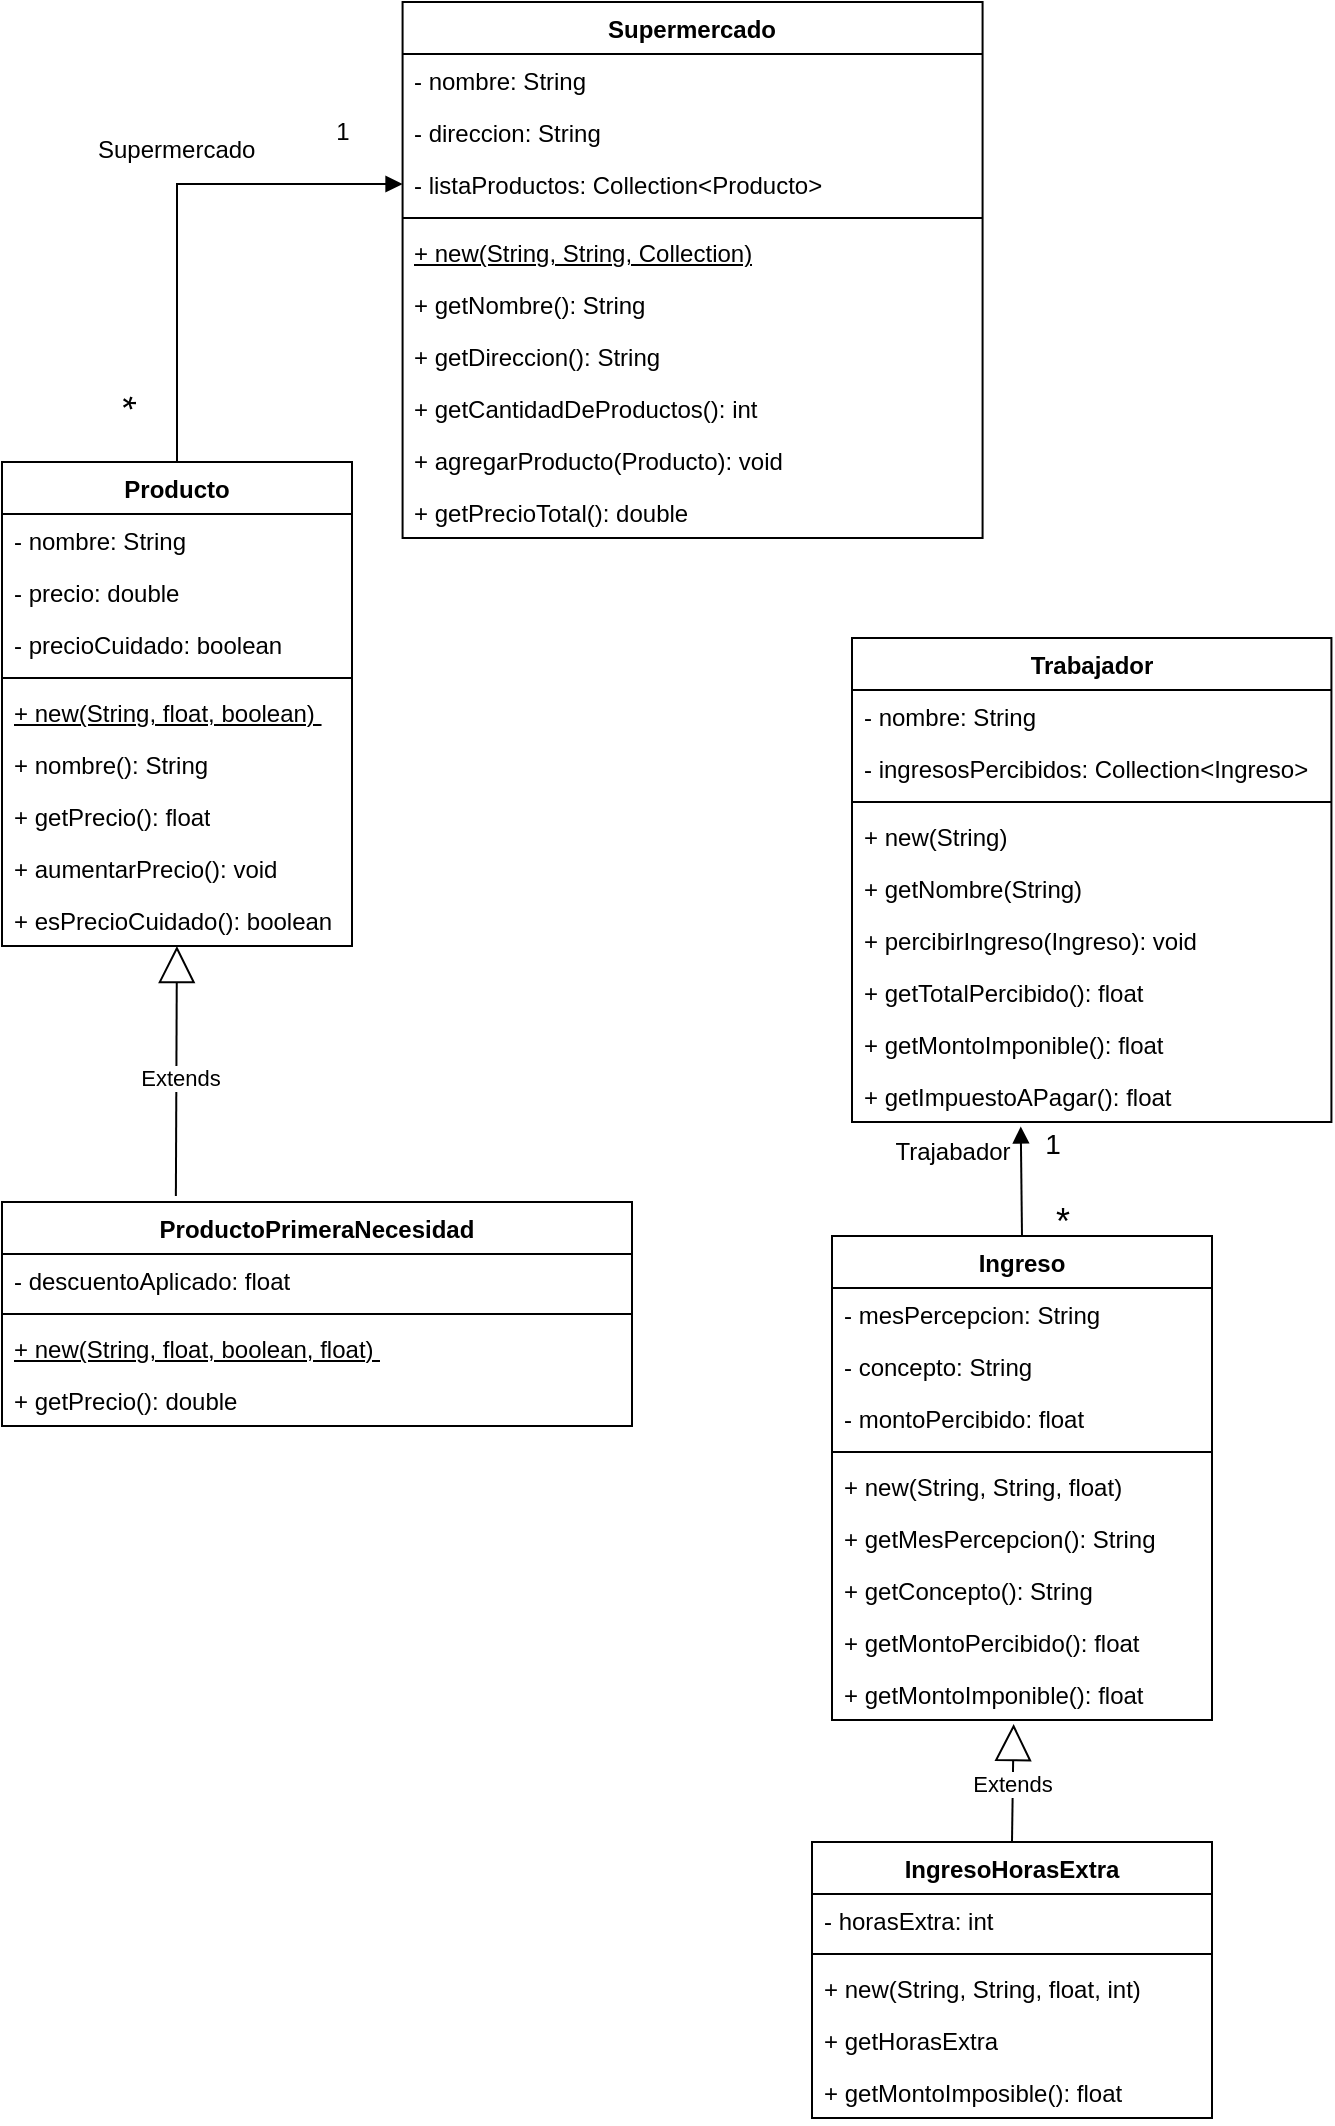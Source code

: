 <mxfile version="21.8.2" type="google">
  <diagram name="Página-1" id="gVelD7IEqayBYZP8xWX6">
    <mxGraphModel grid="1" page="1" gridSize="10" guides="1" tooltips="1" connect="1" arrows="1" fold="1" pageScale="1" pageWidth="827" pageHeight="1169" math="0" shadow="0">
      <root>
        <mxCell id="0" />
        <mxCell id="1" parent="0" />
        <mxCell id="ZzuAOKONplowACX3OoTN-1" value="Producto" style="swimlane;fontStyle=1;align=center;verticalAlign=top;childLayout=stackLayout;horizontal=1;startSize=26;horizontalStack=0;resizeParent=1;resizeParentMax=0;resizeLast=0;collapsible=1;marginBottom=0;whiteSpace=wrap;html=1;" vertex="1" parent="1">
          <mxGeometry x="15" y="270" width="175" height="242" as="geometry" />
        </mxCell>
        <mxCell id="ZzuAOKONplowACX3OoTN-2" value="- nombre: String" style="text;strokeColor=none;fillColor=none;align=left;verticalAlign=top;spacingLeft=4;spacingRight=4;overflow=hidden;rotatable=0;points=[[0,0.5],[1,0.5]];portConstraint=eastwest;whiteSpace=wrap;html=1;" vertex="1" parent="ZzuAOKONplowACX3OoTN-1">
          <mxGeometry y="26" width="175" height="26" as="geometry" />
        </mxCell>
        <mxCell id="ZzuAOKONplowACX3OoTN-5" value="- precio: double" style="text;strokeColor=none;fillColor=none;align=left;verticalAlign=top;spacingLeft=4;spacingRight=4;overflow=hidden;rotatable=0;points=[[0,0.5],[1,0.5]];portConstraint=eastwest;whiteSpace=wrap;html=1;" vertex="1" parent="ZzuAOKONplowACX3OoTN-1">
          <mxGeometry y="52" width="175" height="26" as="geometry" />
        </mxCell>
        <mxCell id="ZzuAOKONplowACX3OoTN-6" value="- precioCuidado: boolean" style="text;strokeColor=none;fillColor=none;align=left;verticalAlign=top;spacingLeft=4;spacingRight=4;overflow=hidden;rotatable=0;points=[[0,0.5],[1,0.5]];portConstraint=eastwest;whiteSpace=wrap;html=1;" vertex="1" parent="ZzuAOKONplowACX3OoTN-1">
          <mxGeometry y="78" width="175" height="26" as="geometry" />
        </mxCell>
        <mxCell id="ZzuAOKONplowACX3OoTN-3" value="" style="line;strokeWidth=1;fillColor=none;align=left;verticalAlign=middle;spacingTop=-1;spacingLeft=3;spacingRight=3;rotatable=0;labelPosition=right;points=[];portConstraint=eastwest;strokeColor=inherit;" vertex="1" parent="ZzuAOKONplowACX3OoTN-1">
          <mxGeometry y="104" width="175" height="8" as="geometry" />
        </mxCell>
        <mxCell id="ZzuAOKONplowACX3OoTN-4" value="&lt;u&gt;+ new(String, float, boolean)&amp;nbsp;&lt;/u&gt;" style="text;strokeColor=none;fillColor=none;align=left;verticalAlign=top;spacingLeft=4;spacingRight=4;overflow=hidden;rotatable=0;points=[[0,0.5],[1,0.5]];portConstraint=eastwest;whiteSpace=wrap;html=1;" vertex="1" parent="ZzuAOKONplowACX3OoTN-1">
          <mxGeometry y="112" width="175" height="26" as="geometry" />
        </mxCell>
        <mxCell id="ZzuAOKONplowACX3OoTN-38" value="+ nombre(): String" style="text;strokeColor=none;fillColor=none;align=left;verticalAlign=top;spacingLeft=4;spacingRight=4;overflow=hidden;rotatable=0;points=[[0,0.5],[1,0.5]];portConstraint=eastwest;whiteSpace=wrap;html=1;" vertex="1" parent="ZzuAOKONplowACX3OoTN-1">
          <mxGeometry y="138" width="175" height="26" as="geometry" />
        </mxCell>
        <mxCell id="ZzuAOKONplowACX3OoTN-14" value="+ getPrecio(): float" style="text;strokeColor=none;fillColor=none;align=left;verticalAlign=top;spacingLeft=4;spacingRight=4;overflow=hidden;rotatable=0;points=[[0,0.5],[1,0.5]];portConstraint=eastwest;whiteSpace=wrap;html=1;" vertex="1" parent="ZzuAOKONplowACX3OoTN-1">
          <mxGeometry y="164" width="175" height="26" as="geometry" />
        </mxCell>
        <mxCell id="ZzuAOKONplowACX3OoTN-40" value="+ aumentarPrecio(): void" style="text;strokeColor=none;fillColor=none;align=left;verticalAlign=top;spacingLeft=4;spacingRight=4;overflow=hidden;rotatable=0;points=[[0,0.5],[1,0.5]];portConstraint=eastwest;whiteSpace=wrap;html=1;" vertex="1" parent="ZzuAOKONplowACX3OoTN-1">
          <mxGeometry y="190" width="175" height="26" as="geometry" />
        </mxCell>
        <mxCell id="ZzuAOKONplowACX3OoTN-41" value="+ esPrecioCuidado(): boolean" style="text;strokeColor=none;fillColor=none;align=left;verticalAlign=top;spacingLeft=4;spacingRight=4;overflow=hidden;rotatable=0;points=[[0,0.5],[1,0.5]];portConstraint=eastwest;whiteSpace=wrap;html=1;" vertex="1" parent="ZzuAOKONplowACX3OoTN-1">
          <mxGeometry y="216" width="175" height="26" as="geometry" />
        </mxCell>
        <mxCell id="ZzuAOKONplowACX3OoTN-7" value="Supermercado" style="swimlane;fontStyle=1;align=center;verticalAlign=top;childLayout=stackLayout;horizontal=1;startSize=26;horizontalStack=0;resizeParent=1;resizeParentMax=0;resizeLast=0;collapsible=1;marginBottom=0;whiteSpace=wrap;html=1;" vertex="1" parent="1">
          <mxGeometry x="215.29" y="40" width="290" height="268" as="geometry" />
        </mxCell>
        <mxCell id="ZzuAOKONplowACX3OoTN-8" value="- nombre: String" style="text;strokeColor=none;fillColor=none;align=left;verticalAlign=top;spacingLeft=4;spacingRight=4;overflow=hidden;rotatable=0;points=[[0,0.5],[1,0.5]];portConstraint=eastwest;whiteSpace=wrap;html=1;" vertex="1" parent="ZzuAOKONplowACX3OoTN-7">
          <mxGeometry y="26" width="290" height="26" as="geometry" />
        </mxCell>
        <mxCell id="ZzuAOKONplowACX3OoTN-11" value="- direccion: String" style="text;strokeColor=none;fillColor=none;align=left;verticalAlign=top;spacingLeft=4;spacingRight=4;overflow=hidden;rotatable=0;points=[[0,0.5],[1,0.5]];portConstraint=eastwest;whiteSpace=wrap;html=1;" vertex="1" parent="ZzuAOKONplowACX3OoTN-7">
          <mxGeometry y="52" width="290" height="26" as="geometry" />
        </mxCell>
        <mxCell id="ZzuAOKONplowACX3OoTN-12" value="- listaProductos: Collection&amp;lt;Producto&amp;gt;" style="text;strokeColor=none;fillColor=none;align=left;verticalAlign=top;spacingLeft=4;spacingRight=4;overflow=hidden;rotatable=0;points=[[0,0.5],[1,0.5]];portConstraint=eastwest;whiteSpace=wrap;html=1;" vertex="1" parent="ZzuAOKONplowACX3OoTN-7">
          <mxGeometry y="78" width="290" height="26" as="geometry" />
        </mxCell>
        <mxCell id="ZzuAOKONplowACX3OoTN-9" value="" style="line;strokeWidth=1;fillColor=none;align=left;verticalAlign=middle;spacingTop=-1;spacingLeft=3;spacingRight=3;rotatable=0;labelPosition=right;points=[];portConstraint=eastwest;strokeColor=inherit;" vertex="1" parent="ZzuAOKONplowACX3OoTN-7">
          <mxGeometry y="104" width="290" height="8" as="geometry" />
        </mxCell>
        <mxCell id="ZzuAOKONplowACX3OoTN-10" value="&lt;u&gt;+ new(String, String, Collection)&lt;/u&gt;" style="text;strokeColor=none;fillColor=none;align=left;verticalAlign=top;spacingLeft=4;spacingRight=4;overflow=hidden;rotatable=0;points=[[0,0.5],[1,0.5]];portConstraint=eastwest;whiteSpace=wrap;html=1;" vertex="1" parent="ZzuAOKONplowACX3OoTN-7">
          <mxGeometry y="112" width="290" height="26" as="geometry" />
        </mxCell>
        <mxCell id="VhFyCScX7nork6Y9oGKi-1" value="+ getNombre(): String" style="text;strokeColor=none;fillColor=none;align=left;verticalAlign=top;spacingLeft=4;spacingRight=4;overflow=hidden;rotatable=0;points=[[0,0.5],[1,0.5]];portConstraint=eastwest;whiteSpace=wrap;html=1;" vertex="1" parent="ZzuAOKONplowACX3OoTN-7">
          <mxGeometry y="138" width="290" height="26" as="geometry" />
        </mxCell>
        <mxCell id="VhFyCScX7nork6Y9oGKi-2" value="+ getDireccion(): String" style="text;strokeColor=none;fillColor=none;align=left;verticalAlign=top;spacingLeft=4;spacingRight=4;overflow=hidden;rotatable=0;points=[[0,0.5],[1,0.5]];portConstraint=eastwest;whiteSpace=wrap;html=1;" vertex="1" parent="ZzuAOKONplowACX3OoTN-7">
          <mxGeometry y="164" width="290" height="26" as="geometry" />
        </mxCell>
        <mxCell id="ZzuAOKONplowACX3OoTN-39" value="+ getCantidadDeProductos(): int" style="text;strokeColor=none;fillColor=none;align=left;verticalAlign=top;spacingLeft=4;spacingRight=4;overflow=hidden;rotatable=0;points=[[0,0.5],[1,0.5]];portConstraint=eastwest;whiteSpace=wrap;html=1;" vertex="1" parent="ZzuAOKONplowACX3OoTN-7">
          <mxGeometry y="190" width="290" height="26" as="geometry" />
        </mxCell>
        <mxCell id="VhFyCScX7nork6Y9oGKi-3" value="+ agregarProducto(Producto): void" style="text;strokeColor=none;fillColor=none;align=left;verticalAlign=top;spacingLeft=4;spacingRight=4;overflow=hidden;rotatable=0;points=[[0,0.5],[1,0.5]];portConstraint=eastwest;whiteSpace=wrap;html=1;" vertex="1" parent="ZzuAOKONplowACX3OoTN-7">
          <mxGeometry y="216" width="290" height="26" as="geometry" />
        </mxCell>
        <mxCell id="ZzuAOKONplowACX3OoTN-13" value="+ getPrecioTotal(): double" style="text;strokeColor=none;fillColor=none;align=left;verticalAlign=top;spacingLeft=4;spacingRight=4;overflow=hidden;rotatable=0;points=[[0,0.5],[1,0.5]];portConstraint=eastwest;whiteSpace=wrap;html=1;" vertex="1" parent="ZzuAOKONplowACX3OoTN-7">
          <mxGeometry y="242" width="290" height="26" as="geometry" />
        </mxCell>
        <mxCell id="ZzuAOKONplowACX3OoTN-19" value="Extends" style="endArrow=block;endSize=16;endFill=0;html=1;rounded=0;exitX=0.276;exitY=-0.027;exitDx=0;exitDy=0;exitPerimeter=0;" edge="1" parent="1" source="VhFyCScX7nork6Y9oGKi-7" target="ZzuAOKONplowACX3OoTN-41">
          <mxGeometry x="-0.058" y="-2" width="160" relative="1" as="geometry">
            <mxPoint x="110" y="630" as="sourcePoint" />
            <mxPoint x="100" y="520" as="targetPoint" />
            <Array as="points" />
            <mxPoint as="offset" />
          </mxGeometry>
        </mxCell>
        <mxCell id="VhFyCScX7nork6Y9oGKi-7" value="ProductoPrimeraNecesidad" style="swimlane;fontStyle=1;align=center;verticalAlign=top;childLayout=stackLayout;horizontal=1;startSize=26;horizontalStack=0;resizeParent=1;resizeParentMax=0;resizeLast=0;collapsible=1;marginBottom=0;whiteSpace=wrap;html=1;" vertex="1" parent="1">
          <mxGeometry x="15" y="640" width="315" height="112" as="geometry" />
        </mxCell>
        <mxCell id="VhFyCScX7nork6Y9oGKi-8" value="- descuentoAplicado: float" style="text;strokeColor=none;fillColor=none;align=left;verticalAlign=top;spacingLeft=4;spacingRight=4;overflow=hidden;rotatable=0;points=[[0,0.5],[1,0.5]];portConstraint=eastwest;whiteSpace=wrap;html=1;" vertex="1" parent="VhFyCScX7nork6Y9oGKi-7">
          <mxGeometry y="26" width="315" height="26" as="geometry" />
        </mxCell>
        <mxCell id="VhFyCScX7nork6Y9oGKi-9" value="" style="line;strokeWidth=1;fillColor=none;align=left;verticalAlign=middle;spacingTop=-1;spacingLeft=3;spacingRight=3;rotatable=0;labelPosition=right;points=[];portConstraint=eastwest;strokeColor=inherit;" vertex="1" parent="VhFyCScX7nork6Y9oGKi-7">
          <mxGeometry y="52" width="315" height="8" as="geometry" />
        </mxCell>
        <mxCell id="VhFyCScX7nork6Y9oGKi-10" value="&lt;u&gt;+ new(String, float, boolean, float)&amp;nbsp;&lt;/u&gt;" style="text;strokeColor=none;fillColor=none;align=left;verticalAlign=top;spacingLeft=4;spacingRight=4;overflow=hidden;rotatable=0;points=[[0,0.5],[1,0.5]];portConstraint=eastwest;whiteSpace=wrap;html=1;" vertex="1" parent="VhFyCScX7nork6Y9oGKi-7">
          <mxGeometry y="60" width="315" height="26" as="geometry" />
        </mxCell>
        <mxCell id="VhFyCScX7nork6Y9oGKi-12" value="+ getPrecio(): double" style="text;strokeColor=none;fillColor=none;align=left;verticalAlign=top;spacingLeft=4;spacingRight=4;overflow=hidden;rotatable=0;points=[[0,0.5],[1,0.5]];portConstraint=eastwest;whiteSpace=wrap;html=1;" vertex="1" parent="VhFyCScX7nork6Y9oGKi-7">
          <mxGeometry y="86" width="315" height="26" as="geometry" />
        </mxCell>
        <mxCell id="VhFyCScX7nork6Y9oGKi-13" value="Trabajador" style="swimlane;fontStyle=1;align=center;verticalAlign=top;childLayout=stackLayout;horizontal=1;startSize=26;horizontalStack=0;resizeParent=1;resizeParentMax=0;resizeLast=0;collapsible=1;marginBottom=0;whiteSpace=wrap;html=1;" vertex="1" parent="1">
          <mxGeometry x="440" y="358" width="239.71" height="242" as="geometry" />
        </mxCell>
        <mxCell id="VhFyCScX7nork6Y9oGKi-14" value="- nombre: String" style="text;strokeColor=none;fillColor=none;align=left;verticalAlign=top;spacingLeft=4;spacingRight=4;overflow=hidden;rotatable=0;points=[[0,0.5],[1,0.5]];portConstraint=eastwest;whiteSpace=wrap;html=1;" vertex="1" parent="VhFyCScX7nork6Y9oGKi-13">
          <mxGeometry y="26" width="239.71" height="26" as="geometry" />
        </mxCell>
        <mxCell id="VhFyCScX7nork6Y9oGKi-17" value="- ingresosPercibidos: Collection&amp;lt;Ingreso&amp;gt;" style="text;strokeColor=none;fillColor=none;align=left;verticalAlign=top;spacingLeft=4;spacingRight=4;overflow=hidden;rotatable=0;points=[[0,0.5],[1,0.5]];portConstraint=eastwest;whiteSpace=wrap;html=1;" vertex="1" parent="VhFyCScX7nork6Y9oGKi-13">
          <mxGeometry y="52" width="239.71" height="26" as="geometry" />
        </mxCell>
        <mxCell id="VhFyCScX7nork6Y9oGKi-15" value="" style="line;strokeWidth=1;fillColor=none;align=left;verticalAlign=middle;spacingTop=-1;spacingLeft=3;spacingRight=3;rotatable=0;labelPosition=right;points=[];portConstraint=eastwest;strokeColor=inherit;" vertex="1" parent="VhFyCScX7nork6Y9oGKi-13">
          <mxGeometry y="78" width="239.71" height="8" as="geometry" />
        </mxCell>
        <mxCell id="VhFyCScX7nork6Y9oGKi-16" value="+ new(String)&amp;nbsp;" style="text;strokeColor=none;fillColor=none;align=left;verticalAlign=top;spacingLeft=4;spacingRight=4;overflow=hidden;rotatable=0;points=[[0,0.5],[1,0.5]];portConstraint=eastwest;whiteSpace=wrap;html=1;" vertex="1" parent="VhFyCScX7nork6Y9oGKi-13">
          <mxGeometry y="86" width="239.71" height="26" as="geometry" />
        </mxCell>
        <mxCell id="VhFyCScX7nork6Y9oGKi-60" value="+ getNombre(String)&amp;nbsp;" style="text;strokeColor=none;fillColor=none;align=left;verticalAlign=top;spacingLeft=4;spacingRight=4;overflow=hidden;rotatable=0;points=[[0,0.5],[1,0.5]];portConstraint=eastwest;whiteSpace=wrap;html=1;" vertex="1" parent="VhFyCScX7nork6Y9oGKi-13">
          <mxGeometry y="112" width="239.71" height="26" as="geometry" />
        </mxCell>
        <mxCell id="VhFyCScX7nork6Y9oGKi-61" value="+ percibirIngreso(Ingreso): void&amp;nbsp;" style="text;strokeColor=none;fillColor=none;align=left;verticalAlign=top;spacingLeft=4;spacingRight=4;overflow=hidden;rotatable=0;points=[[0,0.5],[1,0.5]];portConstraint=eastwest;whiteSpace=wrap;html=1;" vertex="1" parent="VhFyCScX7nork6Y9oGKi-13">
          <mxGeometry y="138" width="239.71" height="26" as="geometry" />
        </mxCell>
        <mxCell id="VhFyCScX7nork6Y9oGKi-18" value="+ getTotalPercibido(): float&amp;nbsp;" style="text;strokeColor=none;fillColor=none;align=left;verticalAlign=top;spacingLeft=4;spacingRight=4;overflow=hidden;rotatable=0;points=[[0,0.5],[1,0.5]];portConstraint=eastwest;whiteSpace=wrap;html=1;" vertex="1" parent="VhFyCScX7nork6Y9oGKi-13">
          <mxGeometry y="164" width="239.71" height="26" as="geometry" />
        </mxCell>
        <mxCell id="VhFyCScX7nork6Y9oGKi-19" value="+ getMontoImponible(): float" style="text;strokeColor=none;fillColor=none;align=left;verticalAlign=top;spacingLeft=4;spacingRight=4;overflow=hidden;rotatable=0;points=[[0,0.5],[1,0.5]];portConstraint=eastwest;whiteSpace=wrap;html=1;" vertex="1" parent="VhFyCScX7nork6Y9oGKi-13">
          <mxGeometry y="190" width="239.71" height="26" as="geometry" />
        </mxCell>
        <mxCell id="VhFyCScX7nork6Y9oGKi-20" value="+ getImpuestoAPagar(): float" style="text;strokeColor=none;fillColor=none;align=left;verticalAlign=top;spacingLeft=4;spacingRight=4;overflow=hidden;rotatable=0;points=[[0,0.5],[1,0.5]];portConstraint=eastwest;whiteSpace=wrap;html=1;" vertex="1" parent="VhFyCScX7nork6Y9oGKi-13">
          <mxGeometry y="216" width="239.71" height="26" as="geometry" />
        </mxCell>
        <mxCell id="VhFyCScX7nork6Y9oGKi-21" value="Ingreso&lt;br&gt;" style="swimlane;fontStyle=1;align=center;verticalAlign=top;childLayout=stackLayout;horizontal=1;startSize=26;horizontalStack=0;resizeParent=1;resizeParentMax=0;resizeLast=0;collapsible=1;marginBottom=0;whiteSpace=wrap;html=1;" vertex="1" parent="1">
          <mxGeometry x="430" y="657" width="190" height="242" as="geometry" />
        </mxCell>
        <mxCell id="VhFyCScX7nork6Y9oGKi-22" value="- mesPercepcion: String" style="text;strokeColor=none;fillColor=none;align=left;verticalAlign=top;spacingLeft=4;spacingRight=4;overflow=hidden;rotatable=0;points=[[0,0.5],[1,0.5]];portConstraint=eastwest;whiteSpace=wrap;html=1;" vertex="1" parent="VhFyCScX7nork6Y9oGKi-21">
          <mxGeometry y="26" width="190" height="26" as="geometry" />
        </mxCell>
        <mxCell id="VhFyCScX7nork6Y9oGKi-25" value="- concepto: String" style="text;strokeColor=none;fillColor=none;align=left;verticalAlign=top;spacingLeft=4;spacingRight=4;overflow=hidden;rotatable=0;points=[[0,0.5],[1,0.5]];portConstraint=eastwest;whiteSpace=wrap;html=1;" vertex="1" parent="VhFyCScX7nork6Y9oGKi-21">
          <mxGeometry y="52" width="190" height="26" as="geometry" />
        </mxCell>
        <mxCell id="VhFyCScX7nork6Y9oGKi-26" value="- montoPercibido: float" style="text;strokeColor=none;fillColor=none;align=left;verticalAlign=top;spacingLeft=4;spacingRight=4;overflow=hidden;rotatable=0;points=[[0,0.5],[1,0.5]];portConstraint=eastwest;whiteSpace=wrap;html=1;" vertex="1" parent="VhFyCScX7nork6Y9oGKi-21">
          <mxGeometry y="78" width="190" height="26" as="geometry" />
        </mxCell>
        <mxCell id="VhFyCScX7nork6Y9oGKi-23" value="" style="line;strokeWidth=1;fillColor=none;align=left;verticalAlign=middle;spacingTop=-1;spacingLeft=3;spacingRight=3;rotatable=0;labelPosition=right;points=[];portConstraint=eastwest;strokeColor=inherit;" vertex="1" parent="VhFyCScX7nork6Y9oGKi-21">
          <mxGeometry y="104" width="190" height="8" as="geometry" />
        </mxCell>
        <mxCell id="VhFyCScX7nork6Y9oGKi-24" value="+ new(String, String, float)" style="text;strokeColor=none;fillColor=none;align=left;verticalAlign=top;spacingLeft=4;spacingRight=4;overflow=hidden;rotatable=0;points=[[0,0.5],[1,0.5]];portConstraint=eastwest;whiteSpace=wrap;html=1;" vertex="1" parent="VhFyCScX7nork6Y9oGKi-21">
          <mxGeometry y="112" width="190" height="26" as="geometry" />
        </mxCell>
        <mxCell id="VhFyCScX7nork6Y9oGKi-47" value="+ getMesPercepcion(): String" style="text;strokeColor=none;fillColor=none;align=left;verticalAlign=top;spacingLeft=4;spacingRight=4;overflow=hidden;rotatable=0;points=[[0,0.5],[1,0.5]];portConstraint=eastwest;whiteSpace=wrap;html=1;" vertex="1" parent="VhFyCScX7nork6Y9oGKi-21">
          <mxGeometry y="138" width="190" height="26" as="geometry" />
        </mxCell>
        <mxCell id="VhFyCScX7nork6Y9oGKi-38" value="+ getConcepto(): String" style="text;strokeColor=none;fillColor=none;align=left;verticalAlign=top;spacingLeft=4;spacingRight=4;overflow=hidden;rotatable=0;points=[[0,0.5],[1,0.5]];portConstraint=eastwest;whiteSpace=wrap;html=1;" vertex="1" parent="VhFyCScX7nork6Y9oGKi-21">
          <mxGeometry y="164" width="190" height="26" as="geometry" />
        </mxCell>
        <mxCell id="VhFyCScX7nork6Y9oGKi-40" value="+ getMontoPercibido(): float" style="text;strokeColor=none;fillColor=none;align=left;verticalAlign=top;spacingLeft=4;spacingRight=4;overflow=hidden;rotatable=0;points=[[0,0.5],[1,0.5]];portConstraint=eastwest;whiteSpace=wrap;html=1;" vertex="1" parent="VhFyCScX7nork6Y9oGKi-21">
          <mxGeometry y="190" width="190" height="26" as="geometry" />
        </mxCell>
        <mxCell id="VhFyCScX7nork6Y9oGKi-37" value="+ getMontoImponible(): float" style="text;strokeColor=none;fillColor=none;align=left;verticalAlign=top;spacingLeft=4;spacingRight=4;overflow=hidden;rotatable=0;points=[[0,0.5],[1,0.5]];portConstraint=eastwest;whiteSpace=wrap;html=1;" vertex="1" parent="VhFyCScX7nork6Y9oGKi-21">
          <mxGeometry y="216" width="190" height="26" as="geometry" />
        </mxCell>
        <mxCell id="VhFyCScX7nork6Y9oGKi-32" value="IngresoHorasExtra" style="swimlane;fontStyle=1;align=center;verticalAlign=top;childLayout=stackLayout;horizontal=1;startSize=26;horizontalStack=0;resizeParent=1;resizeParentMax=0;resizeLast=0;collapsible=1;marginBottom=0;whiteSpace=wrap;html=1;" vertex="1" parent="1">
          <mxGeometry x="420" y="960" width="200" height="138" as="geometry" />
        </mxCell>
        <mxCell id="VhFyCScX7nork6Y9oGKi-33" value="- horasExtra: int" style="text;strokeColor=none;fillColor=none;align=left;verticalAlign=top;spacingLeft=4;spacingRight=4;overflow=hidden;rotatable=0;points=[[0,0.5],[1,0.5]];portConstraint=eastwest;whiteSpace=wrap;html=1;" vertex="1" parent="VhFyCScX7nork6Y9oGKi-32">
          <mxGeometry y="26" width="200" height="26" as="geometry" />
        </mxCell>
        <mxCell id="VhFyCScX7nork6Y9oGKi-34" value="" style="line;strokeWidth=1;fillColor=none;align=left;verticalAlign=middle;spacingTop=-1;spacingLeft=3;spacingRight=3;rotatable=0;labelPosition=right;points=[];portConstraint=eastwest;strokeColor=inherit;" vertex="1" parent="VhFyCScX7nork6Y9oGKi-32">
          <mxGeometry y="52" width="200" height="8" as="geometry" />
        </mxCell>
        <mxCell id="VhFyCScX7nork6Y9oGKi-35" value="+ new(String, String, float, int)" style="text;strokeColor=none;fillColor=none;align=left;verticalAlign=top;spacingLeft=4;spacingRight=4;overflow=hidden;rotatable=0;points=[[0,0.5],[1,0.5]];portConstraint=eastwest;whiteSpace=wrap;html=1;" vertex="1" parent="VhFyCScX7nork6Y9oGKi-32">
          <mxGeometry y="60" width="200" height="26" as="geometry" />
        </mxCell>
        <mxCell id="VhFyCScX7nork6Y9oGKi-48" value="+ getHorasExtra" style="text;strokeColor=none;fillColor=none;align=left;verticalAlign=top;spacingLeft=4;spacingRight=4;overflow=hidden;rotatable=0;points=[[0,0.5],[1,0.5]];portConstraint=eastwest;whiteSpace=wrap;html=1;" vertex="1" parent="VhFyCScX7nork6Y9oGKi-32">
          <mxGeometry y="86" width="200" height="26" as="geometry" />
        </mxCell>
        <mxCell id="VhFyCScX7nork6Y9oGKi-36" value="+ getMontoImposible(): float" style="text;strokeColor=none;fillColor=none;align=left;verticalAlign=top;spacingLeft=4;spacingRight=4;overflow=hidden;rotatable=0;points=[[0,0.5],[1,0.5]];portConstraint=eastwest;whiteSpace=wrap;html=1;" vertex="1" parent="VhFyCScX7nork6Y9oGKi-32">
          <mxGeometry y="112" width="200" height="26" as="geometry" />
        </mxCell>
        <mxCell id="VhFyCScX7nork6Y9oGKi-41" value="Extends" style="endArrow=block;endSize=16;endFill=0;html=1;rounded=0;entryX=0.478;entryY=1.077;entryDx=0;entryDy=0;entryPerimeter=0;exitX=0.5;exitY=0;exitDx=0;exitDy=0;" edge="1" parent="1" source="VhFyCScX7nork6Y9oGKi-32" target="VhFyCScX7nork6Y9oGKi-37">
          <mxGeometry width="160" relative="1" as="geometry">
            <mxPoint x="445" y="930" as="sourcePoint" />
            <mxPoint x="605" y="930" as="targetPoint" />
          </mxGeometry>
        </mxCell>
        <mxCell id="VhFyCScX7nork6Y9oGKi-44" value="&lt;span style=&quot;font-size: 14px;&quot;&gt;1&lt;/span&gt;" style="html=1;verticalAlign=bottom;endArrow=block;curved=0;rounded=0;exitX=0.5;exitY=0;exitDx=0;exitDy=0;entryX=0.352;entryY=1.085;entryDx=0;entryDy=0;entryPerimeter=0;" edge="1" parent="1" source="VhFyCScX7nork6Y9oGKi-21" target="VhFyCScX7nork6Y9oGKi-20">
          <mxGeometry x="0.253" y="-15" width="80" relative="1" as="geometry">
            <mxPoint x="490" y="614" as="sourcePoint" />
            <mxPoint x="570" y="614" as="targetPoint" />
            <mxPoint as="offset" />
          </mxGeometry>
        </mxCell>
        <mxCell id="VhFyCScX7nork6Y9oGKi-50" value="&lt;font style=&quot;&quot;&gt;&lt;font style=&quot;font-size: 18px;&quot;&gt;*&lt;/font&gt;&lt;br&gt;&lt;/font&gt;" style="text;html=1;align=center;verticalAlign=middle;resizable=0;points=[];autosize=1;strokeColor=none;fillColor=none;rotation=90;" vertex="1" parent="1">
          <mxGeometry x="60" y="220" width="30" height="40" as="geometry" />
        </mxCell>
        <mxCell id="VhFyCScX7nork6Y9oGKi-51" value="&lt;font style=&quot;font-size: 12px;&quot;&gt;Supermercado&lt;/font&gt;" style="endArrow=block;endFill=1;html=1;edgeStyle=orthogonalEdgeStyle;align=left;verticalAlign=top;rounded=0;entryX=0;entryY=0.5;entryDx=0;entryDy=0;exitX=0.5;exitY=0;exitDx=0;exitDy=0;" edge="1" parent="1" source="ZzuAOKONplowACX3OoTN-1" target="ZzuAOKONplowACX3OoTN-12">
          <mxGeometry x="0.104" y="53" relative="1" as="geometry">
            <mxPoint x="30" y="130" as="sourcePoint" />
            <mxPoint x="190" y="130" as="targetPoint" />
            <mxPoint x="-42" y="22" as="offset" />
          </mxGeometry>
        </mxCell>
        <mxCell id="VhFyCScX7nork6Y9oGKi-54" value="1" style="text;html=1;align=center;verticalAlign=middle;resizable=0;points=[];autosize=1;strokeColor=none;fillColor=none;" vertex="1" parent="1">
          <mxGeometry x="170" y="90" width="30" height="30" as="geometry" />
        </mxCell>
        <mxCell id="VhFyCScX7nork6Y9oGKi-56" value="&lt;font style=&quot;font-size: 18px;&quot;&gt;*&lt;/font&gt;" style="text;html=1;align=center;verticalAlign=middle;resizable=0;points=[];autosize=1;strokeColor=none;fillColor=none;" vertex="1" parent="1">
          <mxGeometry x="530" y="630" width="30" height="40" as="geometry" />
        </mxCell>
        <mxCell id="VhFyCScX7nork6Y9oGKi-59" value="&lt;font style=&quot;font-size: 12px;&quot;&gt;Trajabador&lt;/font&gt;" style="text;html=1;align=center;verticalAlign=middle;resizable=0;points=[];autosize=1;strokeColor=none;fillColor=none;" vertex="1" parent="1">
          <mxGeometry x="450" y="600" width="80" height="30" as="geometry" />
        </mxCell>
      </root>
    </mxGraphModel>
  </diagram>
</mxfile>
